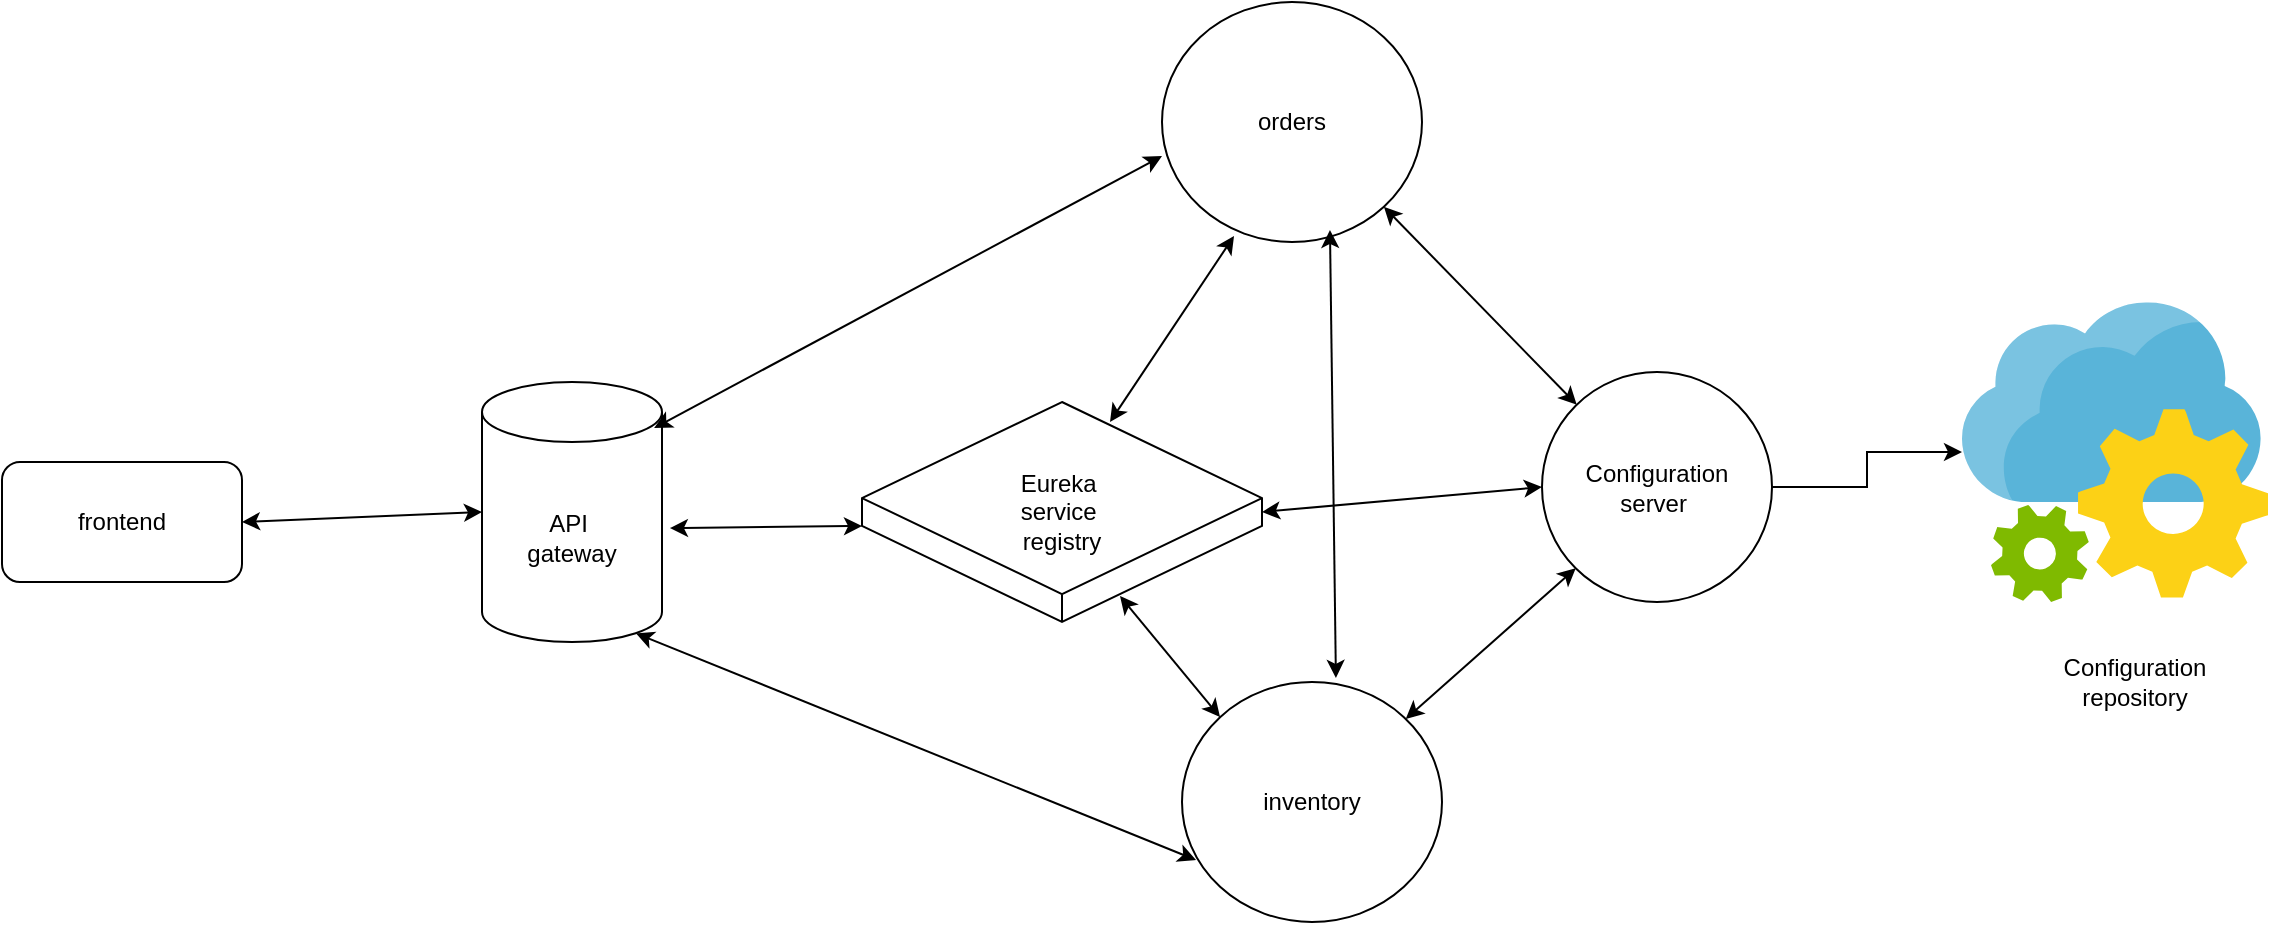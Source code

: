 <mxfile version="26.2.14">
  <diagram name="Page-1" id="qA8ZrmX1tulVBXECU0-0">
    <mxGraphModel dx="1412" dy="729" grid="1" gridSize="10" guides="1" tooltips="1" connect="1" arrows="1" fold="1" page="1" pageScale="1" pageWidth="850" pageHeight="1100" math="0" shadow="0">
      <root>
        <mxCell id="0" />
        <mxCell id="1" parent="0" />
        <mxCell id="P3HWeWXTqfwFd_FK3Ncj-1" value="orders" style="ellipse;whiteSpace=wrap;html=1;" vertex="1" parent="1">
          <mxGeometry x="630" y="60" width="130" height="120" as="geometry" />
        </mxCell>
        <mxCell id="P3HWeWXTqfwFd_FK3Ncj-2" value="inventory" style="ellipse;whiteSpace=wrap;html=1;" vertex="1" parent="1">
          <mxGeometry x="640" y="400" width="130" height="120" as="geometry" />
        </mxCell>
        <mxCell id="P3HWeWXTqfwFd_FK3Ncj-3" value="API&amp;nbsp;&lt;br&gt;gateway" style="shape=cylinder3;whiteSpace=wrap;html=1;boundedLbl=1;backgroundOutline=1;size=15;" vertex="1" parent="1">
          <mxGeometry x="290" y="250" width="90" height="130" as="geometry" />
        </mxCell>
        <mxCell id="P3HWeWXTqfwFd_FK3Ncj-5" value="Eureka&amp;nbsp;&lt;br&gt;service&amp;nbsp;&lt;br&gt;registry" style="html=1;whiteSpace=wrap;shape=isoCube2;backgroundOutline=1;isoAngle=15;" vertex="1" parent="1">
          <mxGeometry x="480" y="260" width="200" height="110" as="geometry" />
        </mxCell>
        <mxCell id="P3HWeWXTqfwFd_FK3Ncj-6" value="" style="endArrow=classic;startArrow=classic;html=1;rounded=0;exitX=1.044;exitY=0.562;exitDx=0;exitDy=0;exitPerimeter=0;entryX=0;entryY=0;entryDx=0;entryDy=61.984;entryPerimeter=0;" edge="1" parent="1" source="P3HWeWXTqfwFd_FK3Ncj-3" target="P3HWeWXTqfwFd_FK3Ncj-5">
          <mxGeometry width="50" height="50" relative="1" as="geometry">
            <mxPoint x="400" y="400" as="sourcePoint" />
            <mxPoint x="460" y="320" as="targetPoint" />
          </mxGeometry>
        </mxCell>
        <mxCell id="P3HWeWXTqfwFd_FK3Ncj-7" value="" style="endArrow=classic;startArrow=classic;html=1;rounded=0;entryX=0.277;entryY=0.975;entryDx=0;entryDy=0;entryPerimeter=0;exitX=0.62;exitY=0.091;exitDx=0;exitDy=0;exitPerimeter=0;" edge="1" parent="1" source="P3HWeWXTqfwFd_FK3Ncj-5" target="P3HWeWXTqfwFd_FK3Ncj-1">
          <mxGeometry width="50" height="50" relative="1" as="geometry">
            <mxPoint x="400" y="400" as="sourcePoint" />
            <mxPoint x="450" y="350" as="targetPoint" />
          </mxGeometry>
        </mxCell>
        <mxCell id="P3HWeWXTqfwFd_FK3Ncj-8" value="" style="endArrow=classic;startArrow=classic;html=1;rounded=0;entryX=0;entryY=0;entryDx=0;entryDy=0;exitX=0.645;exitY=0.882;exitDx=0;exitDy=0;exitPerimeter=0;" edge="1" parent="1" source="P3HWeWXTqfwFd_FK3Ncj-5" target="P3HWeWXTqfwFd_FK3Ncj-2">
          <mxGeometry width="50" height="50" relative="1" as="geometry">
            <mxPoint x="400" y="400" as="sourcePoint" />
            <mxPoint x="450" y="350" as="targetPoint" />
          </mxGeometry>
        </mxCell>
        <mxCell id="P3HWeWXTqfwFd_FK3Ncj-9" value="" style="endArrow=classic;startArrow=classic;html=1;rounded=0;entryX=0;entryY=0.642;entryDx=0;entryDy=0;entryPerimeter=0;exitX=0.956;exitY=0.177;exitDx=0;exitDy=0;exitPerimeter=0;" edge="1" parent="1" source="P3HWeWXTqfwFd_FK3Ncj-3" target="P3HWeWXTqfwFd_FK3Ncj-1">
          <mxGeometry width="50" height="50" relative="1" as="geometry">
            <mxPoint x="400" y="400" as="sourcePoint" />
            <mxPoint x="450" y="350" as="targetPoint" />
          </mxGeometry>
        </mxCell>
        <mxCell id="P3HWeWXTqfwFd_FK3Ncj-10" value="" style="endArrow=classic;startArrow=classic;html=1;rounded=0;exitX=0.855;exitY=1;exitDx=0;exitDy=-4.35;exitPerimeter=0;entryX=0.054;entryY=0.742;entryDx=0;entryDy=0;entryPerimeter=0;" edge="1" parent="1" source="P3HWeWXTqfwFd_FK3Ncj-3" target="P3HWeWXTqfwFd_FK3Ncj-2">
          <mxGeometry width="50" height="50" relative="1" as="geometry">
            <mxPoint x="400" y="400" as="sourcePoint" />
            <mxPoint x="450" y="350" as="targetPoint" />
          </mxGeometry>
        </mxCell>
        <mxCell id="P3HWeWXTqfwFd_FK3Ncj-11" value="" style="endArrow=classic;startArrow=classic;html=1;rounded=0;entryX=0.646;entryY=0.95;entryDx=0;entryDy=0;entryPerimeter=0;exitX=0.592;exitY=-0.017;exitDx=0;exitDy=0;exitPerimeter=0;" edge="1" parent="1" source="P3HWeWXTqfwFd_FK3Ncj-2" target="P3HWeWXTqfwFd_FK3Ncj-1">
          <mxGeometry width="50" height="50" relative="1" as="geometry">
            <mxPoint x="400" y="400" as="sourcePoint" />
            <mxPoint x="450" y="350" as="targetPoint" />
          </mxGeometry>
        </mxCell>
        <mxCell id="P3HWeWXTqfwFd_FK3Ncj-12" value="frontend" style="rounded=1;whiteSpace=wrap;html=1;" vertex="1" parent="1">
          <mxGeometry x="50" y="290" width="120" height="60" as="geometry" />
        </mxCell>
        <mxCell id="P3HWeWXTqfwFd_FK3Ncj-13" value="" style="endArrow=classic;startArrow=classic;html=1;rounded=0;entryX=0;entryY=0.5;entryDx=0;entryDy=0;entryPerimeter=0;exitX=1;exitY=0.5;exitDx=0;exitDy=0;" edge="1" parent="1" source="P3HWeWXTqfwFd_FK3Ncj-12" target="P3HWeWXTqfwFd_FK3Ncj-3">
          <mxGeometry width="50" height="50" relative="1" as="geometry">
            <mxPoint x="400" y="400" as="sourcePoint" />
            <mxPoint x="450" y="350" as="targetPoint" />
          </mxGeometry>
        </mxCell>
        <mxCell id="P3HWeWXTqfwFd_FK3Ncj-16" value="" style="image;sketch=0;aspect=fixed;html=1;points=[];align=center;fontSize=12;image=img/lib/mscae/App_Configuration.svg;" vertex="1" parent="1">
          <mxGeometry x="1030" y="210" width="153.06" height="150" as="geometry" />
        </mxCell>
        <mxCell id="P3HWeWXTqfwFd_FK3Ncj-17" value="Configuration repository" style="text;html=1;align=center;verticalAlign=middle;whiteSpace=wrap;rounded=0;" vertex="1" parent="1">
          <mxGeometry x="1060" y="380" width="113.47" height="40" as="geometry" />
        </mxCell>
        <mxCell id="P3HWeWXTqfwFd_FK3Ncj-25" style="edgeStyle=orthogonalEdgeStyle;rounded=0;orthogonalLoop=1;jettySize=auto;html=1;" edge="1" parent="1" source="P3HWeWXTqfwFd_FK3Ncj-19" target="P3HWeWXTqfwFd_FK3Ncj-16">
          <mxGeometry relative="1" as="geometry" />
        </mxCell>
        <mxCell id="P3HWeWXTqfwFd_FK3Ncj-19" value="Configuration&lt;br&gt;server&amp;nbsp;" style="ellipse;whiteSpace=wrap;html=1;aspect=fixed;" vertex="1" parent="1">
          <mxGeometry x="820" y="245" width="115" height="115" as="geometry" />
        </mxCell>
        <mxCell id="P3HWeWXTqfwFd_FK3Ncj-20" value="" style="endArrow=classic;startArrow=classic;html=1;rounded=0;entryX=1;entryY=1;entryDx=0;entryDy=0;" edge="1" parent="1" source="P3HWeWXTqfwFd_FK3Ncj-19" target="P3HWeWXTqfwFd_FK3Ncj-1">
          <mxGeometry width="50" height="50" relative="1" as="geometry">
            <mxPoint x="400" y="400" as="sourcePoint" />
            <mxPoint x="450" y="350" as="targetPoint" />
          </mxGeometry>
        </mxCell>
        <mxCell id="P3HWeWXTqfwFd_FK3Ncj-21" value="" style="endArrow=classic;startArrow=classic;html=1;rounded=0;exitX=0;exitY=1;exitDx=0;exitDy=0;" edge="1" parent="1" source="P3HWeWXTqfwFd_FK3Ncj-19" target="P3HWeWXTqfwFd_FK3Ncj-2">
          <mxGeometry width="50" height="50" relative="1" as="geometry">
            <mxPoint x="847" y="271" as="sourcePoint" />
            <mxPoint x="751" y="172" as="targetPoint" />
          </mxGeometry>
        </mxCell>
        <mxCell id="P3HWeWXTqfwFd_FK3Ncj-22" value="" style="endArrow=classic;startArrow=classic;html=1;rounded=0;entryX=0;entryY=0.5;entryDx=0;entryDy=0;exitX=1;exitY=0.5;exitDx=0;exitDy=0;exitPerimeter=0;" edge="1" parent="1" source="P3HWeWXTqfwFd_FK3Ncj-5" target="P3HWeWXTqfwFd_FK3Ncj-19">
          <mxGeometry width="50" height="50" relative="1" as="geometry">
            <mxPoint x="400" y="400" as="sourcePoint" />
            <mxPoint x="450" y="350" as="targetPoint" />
          </mxGeometry>
        </mxCell>
      </root>
    </mxGraphModel>
  </diagram>
</mxfile>
